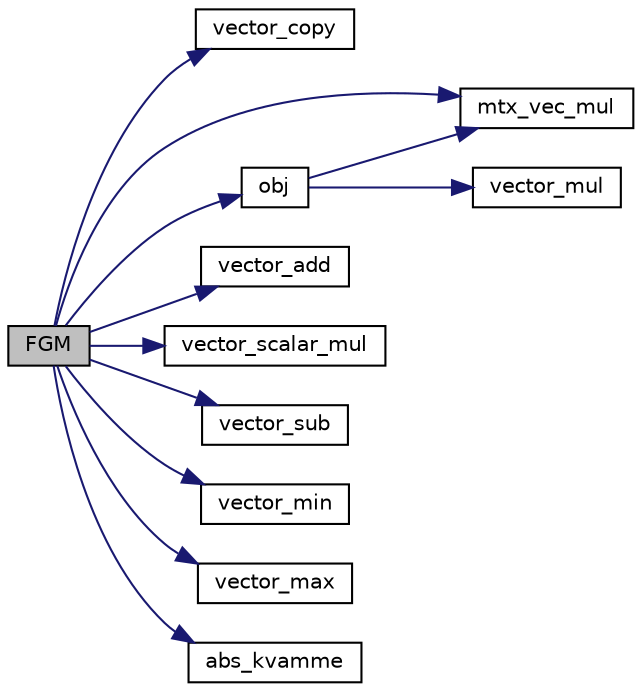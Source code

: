 digraph "FGM"
{
  edge [fontname="Helvetica",fontsize="10",labelfontname="Helvetica",labelfontsize="10"];
  node [fontname="Helvetica",fontsize="10",shape=record];
  rankdir="LR";
  Node1 [label="FGM",height=0.2,width=0.4,color="black", fillcolor="grey75", style="filled" fontcolor="black"];
  Node1 -> Node2 [color="midnightblue",fontsize="10",style="solid",fontname="Helvetica"];
  Node2 [label="vector_copy",height=0.2,width=0.4,color="black", fillcolor="white", style="filled",URL="$math__functions_8c.html#a986f8caf12da2272a4ea7888c8b09f82"];
  Node1 -> Node3 [color="midnightblue",fontsize="10",style="solid",fontname="Helvetica"];
  Node3 [label="obj",height=0.2,width=0.4,color="black", fillcolor="white", style="filled",URL="$math__functions_8c.html#a1332524a0f6a4b24a22879ec606f32e9"];
  Node3 -> Node4 [color="midnightblue",fontsize="10",style="solid",fontname="Helvetica"];
  Node4 [label="mtx_vec_mul",height=0.2,width=0.4,color="black", fillcolor="white", style="filled",URL="$math__functions_8c.html#ae5c385e3d6cfae9a0595360f5802522a"];
  Node3 -> Node5 [color="midnightblue",fontsize="10",style="solid",fontname="Helvetica"];
  Node5 [label="vector_mul",height=0.2,width=0.4,color="black", fillcolor="white", style="filled",URL="$math__functions_8c.html#afbc0d9c14172eedd97a2c158483b1294"];
  Node1 -> Node4 [color="midnightblue",fontsize="10",style="solid",fontname="Helvetica"];
  Node1 -> Node6 [color="midnightblue",fontsize="10",style="solid",fontname="Helvetica"];
  Node6 [label="vector_add",height=0.2,width=0.4,color="black", fillcolor="white", style="filled",URL="$math__functions_8c.html#a3ec7c97bfe0905100b108af7cbde14b8"];
  Node1 -> Node7 [color="midnightblue",fontsize="10",style="solid",fontname="Helvetica"];
  Node7 [label="vector_scalar_mul",height=0.2,width=0.4,color="black", fillcolor="white", style="filled",URL="$math__functions_8c.html#afb32d57a898f96fc86556d0561c85d1b"];
  Node1 -> Node8 [color="midnightblue",fontsize="10",style="solid",fontname="Helvetica"];
  Node8 [label="vector_sub",height=0.2,width=0.4,color="black", fillcolor="white", style="filled",URL="$math__functions_8c.html#a25776a382282e8adae879b8a269f9f61"];
  Node1 -> Node9 [color="midnightblue",fontsize="10",style="solid",fontname="Helvetica"];
  Node9 [label="vector_min",height=0.2,width=0.4,color="black", fillcolor="white", style="filled",URL="$math__functions_8c.html#a0741a721e8a863c963a278bb2cecffeb"];
  Node1 -> Node10 [color="midnightblue",fontsize="10",style="solid",fontname="Helvetica"];
  Node10 [label="vector_max",height=0.2,width=0.4,color="black", fillcolor="white", style="filled",URL="$math__functions_8c.html#aa50c2516a2ed6bf44644116cb1008b7b"];
  Node1 -> Node11 [color="midnightblue",fontsize="10",style="solid",fontname="Helvetica"];
  Node11 [label="abs_kvamme",height=0.2,width=0.4,color="black", fillcolor="white", style="filled",URL="$math__functions_8c.html#a21fa36c467b44ea22a303dd7b2820160"];
}
